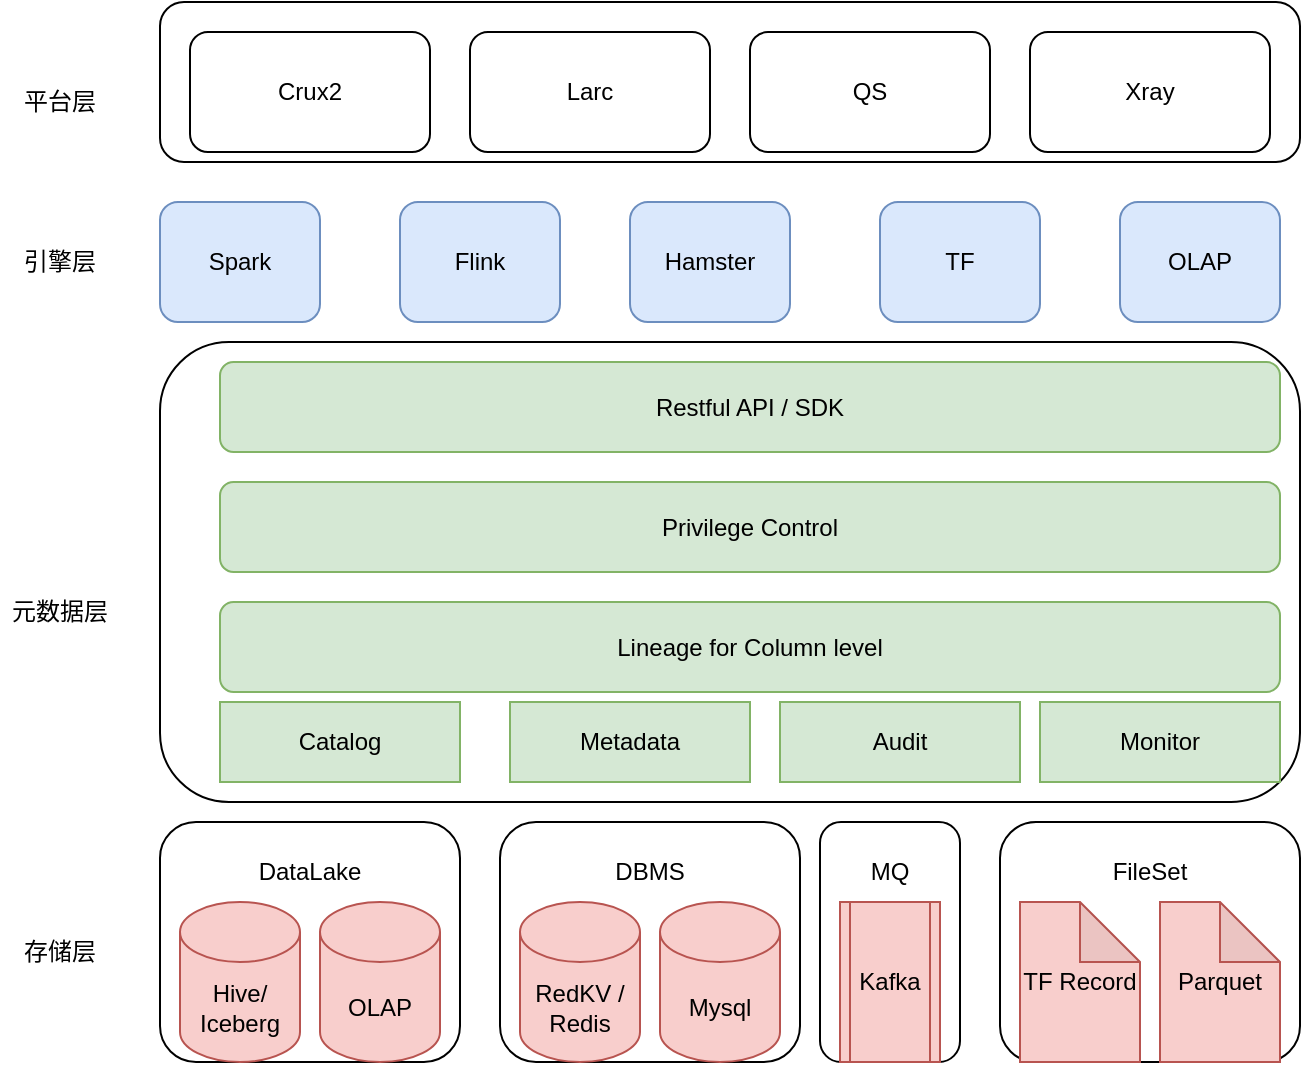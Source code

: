 <mxfile version="24.8.6">
  <diagram name="Page-1" id="KQGPQ42ZvFZ5Rqb40fgv">
    <mxGraphModel dx="1434" dy="786" grid="1" gridSize="10" guides="1" tooltips="1" connect="1" arrows="1" fold="1" page="1" pageScale="1" pageWidth="850" pageHeight="1100" math="0" shadow="0">
      <root>
        <mxCell id="0" />
        <mxCell id="1" parent="0" />
        <mxCell id="4h-LIhVPs7dn1zD_FTqH-17" value="" style="rounded=1;whiteSpace=wrap;html=1;" vertex="1" parent="1">
          <mxGeometry x="610" y="460" width="150" height="120" as="geometry" />
        </mxCell>
        <mxCell id="4h-LIhVPs7dn1zD_FTqH-15" value="" style="rounded=1;whiteSpace=wrap;html=1;" vertex="1" parent="1">
          <mxGeometry x="520" y="460" width="70" height="120" as="geometry" />
        </mxCell>
        <mxCell id="4h-LIhVPs7dn1zD_FTqH-13" value="" style="rounded=1;whiteSpace=wrap;html=1;" vertex="1" parent="1">
          <mxGeometry x="360" y="460" width="150" height="120" as="geometry" />
        </mxCell>
        <mxCell id="4h-LIhVPs7dn1zD_FTqH-11" value="" style="rounded=1;whiteSpace=wrap;html=1;" vertex="1" parent="1">
          <mxGeometry x="190" y="460" width="150" height="120" as="geometry" />
        </mxCell>
        <mxCell id="4h-LIhVPs7dn1zD_FTqH-1" value="" style="rounded=1;whiteSpace=wrap;html=1;" vertex="1" parent="1">
          <mxGeometry x="190" y="220" width="570" height="230" as="geometry" />
        </mxCell>
        <mxCell id="4h-LIhVPs7dn1zD_FTqH-2" value="Hive/ Iceberg" style="shape=cylinder3;whiteSpace=wrap;html=1;boundedLbl=1;backgroundOutline=1;size=15;fillColor=#f8cecc;strokeColor=#b85450;" vertex="1" parent="1">
          <mxGeometry x="200" y="500" width="60" height="80" as="geometry" />
        </mxCell>
        <mxCell id="4h-LIhVPs7dn1zD_FTqH-4" value="RedKV / Redis" style="shape=cylinder3;whiteSpace=wrap;html=1;boundedLbl=1;backgroundOutline=1;size=15;fillColor=#f8cecc;strokeColor=#b85450;" vertex="1" parent="1">
          <mxGeometry x="370" y="500" width="60" height="80" as="geometry" />
        </mxCell>
        <mxCell id="4h-LIhVPs7dn1zD_FTqH-5" value="Mysql" style="shape=cylinder3;whiteSpace=wrap;html=1;boundedLbl=1;backgroundOutline=1;size=15;fillColor=#f8cecc;strokeColor=#b85450;" vertex="1" parent="1">
          <mxGeometry x="440" y="500" width="60" height="80" as="geometry" />
        </mxCell>
        <mxCell id="4h-LIhVPs7dn1zD_FTqH-7" value="Kafka" style="shape=process;whiteSpace=wrap;html=1;backgroundOutline=1;fillColor=#f8cecc;strokeColor=#b85450;" vertex="1" parent="1">
          <mxGeometry x="530" y="500" width="50" height="80" as="geometry" />
        </mxCell>
        <mxCell id="4h-LIhVPs7dn1zD_FTqH-8" value="OLAP" style="shape=cylinder3;whiteSpace=wrap;html=1;boundedLbl=1;backgroundOutline=1;size=15;fillColor=#f8cecc;strokeColor=#b85450;" vertex="1" parent="1">
          <mxGeometry x="270" y="500" width="60" height="80" as="geometry" />
        </mxCell>
        <mxCell id="4h-LIhVPs7dn1zD_FTqH-9" value="TF Record" style="shape=note;whiteSpace=wrap;html=1;backgroundOutline=1;darkOpacity=0.05;fillColor=#f8cecc;strokeColor=#b85450;" vertex="1" parent="1">
          <mxGeometry x="620" y="500" width="60" height="80" as="geometry" />
        </mxCell>
        <mxCell id="4h-LIhVPs7dn1zD_FTqH-10" value="Parquet" style="shape=note;whiteSpace=wrap;html=1;backgroundOutline=1;darkOpacity=0.05;fillColor=#f8cecc;strokeColor=#b85450;" vertex="1" parent="1">
          <mxGeometry x="690" y="500" width="60" height="80" as="geometry" />
        </mxCell>
        <mxCell id="4h-LIhVPs7dn1zD_FTqH-12" value="DataLake" style="text;html=1;align=center;verticalAlign=middle;whiteSpace=wrap;rounded=0;" vertex="1" parent="1">
          <mxGeometry x="235" y="470" width="60" height="30" as="geometry" />
        </mxCell>
        <mxCell id="4h-LIhVPs7dn1zD_FTqH-14" value="DBMS" style="text;html=1;align=center;verticalAlign=middle;whiteSpace=wrap;rounded=0;" vertex="1" parent="1">
          <mxGeometry x="405" y="470" width="60" height="30" as="geometry" />
        </mxCell>
        <mxCell id="4h-LIhVPs7dn1zD_FTqH-16" value="MQ" style="text;html=1;align=center;verticalAlign=middle;whiteSpace=wrap;rounded=0;" vertex="1" parent="1">
          <mxGeometry x="525" y="470" width="60" height="30" as="geometry" />
        </mxCell>
        <mxCell id="4h-LIhVPs7dn1zD_FTqH-18" value="FileSet" style="text;html=1;align=center;verticalAlign=middle;whiteSpace=wrap;rounded=0;" vertex="1" parent="1">
          <mxGeometry x="655" y="470" width="60" height="30" as="geometry" />
        </mxCell>
        <mxCell id="4h-LIhVPs7dn1zD_FTqH-19" value="Catalog" style="rounded=0;whiteSpace=wrap;html=1;fillColor=#d5e8d4;strokeColor=#82b366;" vertex="1" parent="1">
          <mxGeometry x="220" y="400" width="120" height="40" as="geometry" />
        </mxCell>
        <mxCell id="4h-LIhVPs7dn1zD_FTqH-20" value="Metadata" style="rounded=0;whiteSpace=wrap;html=1;fillColor=#d5e8d4;strokeColor=#82b366;" vertex="1" parent="1">
          <mxGeometry x="365" y="400" width="120" height="40" as="geometry" />
        </mxCell>
        <mxCell id="4h-LIhVPs7dn1zD_FTqH-21" value="Audit" style="rounded=0;whiteSpace=wrap;html=1;fillColor=#d5e8d4;strokeColor=#82b366;" vertex="1" parent="1">
          <mxGeometry x="500" y="400" width="120" height="40" as="geometry" />
        </mxCell>
        <mxCell id="4h-LIhVPs7dn1zD_FTqH-22" value="Monitor" style="rounded=0;whiteSpace=wrap;html=1;fillColor=#d5e8d4;strokeColor=#82b366;" vertex="1" parent="1">
          <mxGeometry x="630" y="400" width="120" height="40" as="geometry" />
        </mxCell>
        <mxCell id="4h-LIhVPs7dn1zD_FTqH-23" value="Privilege Control" style="rounded=1;whiteSpace=wrap;html=1;fillColor=#d5e8d4;strokeColor=#82b366;" vertex="1" parent="1">
          <mxGeometry x="220" y="290" width="530" height="45" as="geometry" />
        </mxCell>
        <mxCell id="4h-LIhVPs7dn1zD_FTqH-24" value="Restful API / SDK" style="rounded=1;whiteSpace=wrap;html=1;fillColor=#d5e8d4;strokeColor=#82b366;" vertex="1" parent="1">
          <mxGeometry x="220" y="230" width="530" height="45" as="geometry" />
        </mxCell>
        <mxCell id="4h-LIhVPs7dn1zD_FTqH-25" value="Spark" style="rounded=1;whiteSpace=wrap;html=1;fillColor=#dae8fc;strokeColor=#6c8ebf;" vertex="1" parent="1">
          <mxGeometry x="190" y="150" width="80" height="60" as="geometry" />
        </mxCell>
        <mxCell id="4h-LIhVPs7dn1zD_FTqH-26" value="Flink" style="rounded=1;whiteSpace=wrap;html=1;fillColor=#dae8fc;strokeColor=#6c8ebf;" vertex="1" parent="1">
          <mxGeometry x="310" y="150" width="80" height="60" as="geometry" />
        </mxCell>
        <mxCell id="4h-LIhVPs7dn1zD_FTqH-27" value="Hamster" style="rounded=1;whiteSpace=wrap;html=1;fillColor=#dae8fc;strokeColor=#6c8ebf;" vertex="1" parent="1">
          <mxGeometry x="425" y="150" width="80" height="60" as="geometry" />
        </mxCell>
        <mxCell id="4h-LIhVPs7dn1zD_FTqH-28" value="TF" style="rounded=1;whiteSpace=wrap;html=1;fillColor=#dae8fc;strokeColor=#6c8ebf;" vertex="1" parent="1">
          <mxGeometry x="550" y="150" width="80" height="60" as="geometry" />
        </mxCell>
        <mxCell id="4h-LIhVPs7dn1zD_FTqH-29" value="OLAP" style="rounded=1;whiteSpace=wrap;html=1;fillColor=#dae8fc;strokeColor=#6c8ebf;" vertex="1" parent="1">
          <mxGeometry x="670" y="150" width="80" height="60" as="geometry" />
        </mxCell>
        <mxCell id="4h-LIhVPs7dn1zD_FTqH-30" value="存储层" style="text;html=1;align=center;verticalAlign=middle;whiteSpace=wrap;rounded=0;" vertex="1" parent="1">
          <mxGeometry x="110" y="510" width="60" height="30" as="geometry" />
        </mxCell>
        <mxCell id="4h-LIhVPs7dn1zD_FTqH-31" value="元数据层" style="text;html=1;align=center;verticalAlign=middle;whiteSpace=wrap;rounded=0;" vertex="1" parent="1">
          <mxGeometry x="110" y="340" width="60" height="30" as="geometry" />
        </mxCell>
        <mxCell id="4h-LIhVPs7dn1zD_FTqH-32" value="引擎层" style="text;html=1;align=center;verticalAlign=middle;whiteSpace=wrap;rounded=0;" vertex="1" parent="1">
          <mxGeometry x="110" y="165" width="60" height="30" as="geometry" />
        </mxCell>
        <mxCell id="4h-LIhVPs7dn1zD_FTqH-33" value="" style="rounded=1;whiteSpace=wrap;html=1;" vertex="1" parent="1">
          <mxGeometry x="190" y="50" width="570" height="80" as="geometry" />
        </mxCell>
        <mxCell id="4h-LIhVPs7dn1zD_FTqH-34" value="平台层" style="text;html=1;align=center;verticalAlign=middle;whiteSpace=wrap;rounded=0;" vertex="1" parent="1">
          <mxGeometry x="110" y="85" width="60" height="30" as="geometry" />
        </mxCell>
        <mxCell id="4h-LIhVPs7dn1zD_FTqH-35" value="Crux2" style="rounded=1;whiteSpace=wrap;html=1;" vertex="1" parent="1">
          <mxGeometry x="205" y="65" width="120" height="60" as="geometry" />
        </mxCell>
        <mxCell id="4h-LIhVPs7dn1zD_FTqH-36" value="Larc&lt;span style=&quot;color: rgba(0, 0, 0, 0); font-family: monospace; font-size: 0px; text-align: start; text-wrap: nowrap;&quot;&gt;%3CmxGraphModel%3E%3Croot%3E%3CmxCell%20id%3D%220%22%2F%3E%3CmxCell%20id%3D%221%22%20parent%3D%220%22%2F%3E%3CmxCell%20id%3D%222%22%20value%3D%22Dataverse%20%2F%20Dor%22%20style%3D%22rounded%3D1%3BwhiteSpace%3Dwrap%3Bhtml%3D1%3B%22%20vertex%3D%221%22%20parent%3D%221%22%3E%3CmxGeometry%20x%3D%22205%22%20y%3D%2295%22%20width%3D%22120%22%20height%3D%2260%22%20as%3D%22geometry%22%2F%3E%3C%2FmxCell%3E%3C%2Froot%3E%3C%2FmxGraphModel%3E&lt;/span&gt;" style="rounded=1;whiteSpace=wrap;html=1;" vertex="1" parent="1">
          <mxGeometry x="345" y="65" width="120" height="60" as="geometry" />
        </mxCell>
        <mxCell id="4h-LIhVPs7dn1zD_FTqH-37" value="QS" style="rounded=1;whiteSpace=wrap;html=1;" vertex="1" parent="1">
          <mxGeometry x="485" y="65" width="120" height="60" as="geometry" />
        </mxCell>
        <mxCell id="4h-LIhVPs7dn1zD_FTqH-39" value="Xray" style="rounded=1;whiteSpace=wrap;html=1;" vertex="1" parent="1">
          <mxGeometry x="625" y="65" width="120" height="60" as="geometry" />
        </mxCell>
        <mxCell id="4h-LIhVPs7dn1zD_FTqH-40" value="Lineage for Column level" style="rounded=1;whiteSpace=wrap;html=1;fillColor=#d5e8d4;strokeColor=#82b366;" vertex="1" parent="1">
          <mxGeometry x="220" y="350" width="530" height="45" as="geometry" />
        </mxCell>
      </root>
    </mxGraphModel>
  </diagram>
</mxfile>
